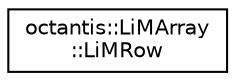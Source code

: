 digraph "Graphical Class Hierarchy"
{
  edge [fontname="Helvetica",fontsize="10",labelfontname="Helvetica",labelfontsize="10"];
  node [fontname="Helvetica",fontsize="10",shape=record];
  rankdir="LR";
  Node0 [label="octantis::LiMArray\l::LiMRow",height=0.2,width=0.4,color="black", fillcolor="white", style="filled",URL="$structoctantis_1_1LiMArray_1_1LiMRow.html",tooltip="Lim row description. "];
}
